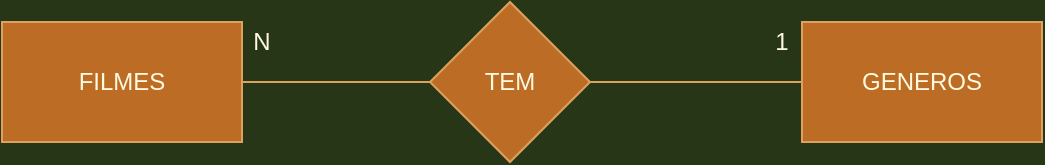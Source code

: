 <mxfile version="14.4.2" type="google" pages="2"><diagram id="Cd2d4KN2UQ3XGJ8FMv5c" name="Conceitual"><mxGraphModel dx="1304" dy="804" grid="1" gridSize="10" guides="1" tooltips="1" connect="1" arrows="1" fold="1" page="1" pageScale="1" pageWidth="827" pageHeight="1169" background="#283618" math="0" shadow="0"><root><mxCell id="0"/><mxCell id="1" parent="0"/><mxCell id="gsqaq725Ffqy954qW4DC-1" value="FILMES" style="rounded=0;whiteSpace=wrap;html=1;fillColor=#BC6C25;strokeColor=#DDA15E;fontColor=#FEFAE0;" parent="1" vertex="1"><mxGeometry x="160" y="210" width="120" height="60" as="geometry"/></mxCell><mxCell id="gsqaq725Ffqy954qW4DC-2" value="GENEROS" style="rounded=0;whiteSpace=wrap;html=1;fillColor=#BC6C25;strokeColor=#DDA15E;fontColor=#FEFAE0;" parent="1" vertex="1"><mxGeometry x="560" y="210" width="120" height="60" as="geometry"/></mxCell><mxCell id="gsqaq725Ffqy954qW4DC-4" style="edgeStyle=orthogonalEdgeStyle;rounded=0;orthogonalLoop=1;jettySize=auto;html=1;exitX=1;exitY=0.5;exitDx=0;exitDy=0;entryX=0;entryY=0.5;entryDx=0;entryDy=0;endArrow=none;endFill=0;labelBackgroundColor=#283618;strokeColor=#DDA15E;fontColor=#FEFAE0;" parent="1" source="gsqaq725Ffqy954qW4DC-3" target="gsqaq725Ffqy954qW4DC-2" edge="1"><mxGeometry relative="1" as="geometry"/></mxCell><mxCell id="gsqaq725Ffqy954qW4DC-5" style="edgeStyle=orthogonalEdgeStyle;rounded=0;orthogonalLoop=1;jettySize=auto;html=1;exitX=0;exitY=0.5;exitDx=0;exitDy=0;entryX=1;entryY=0.5;entryDx=0;entryDy=0;endArrow=none;endFill=0;labelBackgroundColor=#283618;strokeColor=#DDA15E;fontColor=#FEFAE0;" parent="1" source="gsqaq725Ffqy954qW4DC-3" target="gsqaq725Ffqy954qW4DC-1" edge="1"><mxGeometry relative="1" as="geometry"/></mxCell><mxCell id="gsqaq725Ffqy954qW4DC-3" value="TEM" style="rhombus;whiteSpace=wrap;html=1;fillColor=#BC6C25;strokeColor=#DDA15E;fontColor=#FEFAE0;" parent="1" vertex="1"><mxGeometry x="374" y="200" width="80" height="80" as="geometry"/></mxCell><mxCell id="gsqaq725Ffqy954qW4DC-6" value="N" style="text;html=1;strokeColor=none;fillColor=none;align=center;verticalAlign=middle;whiteSpace=wrap;rounded=0;fontColor=#FEFAE0;" parent="1" vertex="1"><mxGeometry x="270" y="210" width="40" height="20" as="geometry"/></mxCell><mxCell id="gsqaq725Ffqy954qW4DC-7" value="1" style="text;html=1;strokeColor=none;fillColor=none;align=center;verticalAlign=middle;whiteSpace=wrap;rounded=0;fontColor=#FEFAE0;" parent="1" vertex="1"><mxGeometry x="530" y="210" width="40" height="20" as="geometry"/></mxCell></root></mxGraphModel></diagram><diagram id="MIJ0lhFVROYy-TiqHTCc" name="Lógico"><mxGraphModel dx="1304" dy="804" grid="1" gridSize="10" guides="1" tooltips="1" connect="1" arrows="1" fold="1" page="1" pageScale="1" pageWidth="827" pageHeight="1169" background="#114B5F" math="0" shadow="0"><root><mxCell id="IoxpiQuwvRuyn5_SBEX1-0"/><mxCell id="IoxpiQuwvRuyn5_SBEX1-1" parent="IoxpiQuwvRuyn5_SBEX1-0"/><mxCell id="1xiQQHZmcu785M_fPQAr-0" value="Generos" style="shape=table;startSize=30;container=1;collapsible=1;childLayout=tableLayout;fixedRows=1;rowLines=0;fontStyle=1;align=center;resizeLast=1;rounded=0;sketch=0;fillColor=#F45B69;fontColor=#E4FDE1;strokeColor=#028090;" vertex="1" parent="IoxpiQuwvRuyn5_SBEX1-1"><mxGeometry x="140" y="190" width="180" height="100" as="geometry"/></mxCell><mxCell id="1xiQQHZmcu785M_fPQAr-1" value="" style="shape=partialRectangle;collapsible=0;dropTarget=0;pointerEvents=0;fillColor=none;top=0;left=0;bottom=1;right=0;points=[[0,0.5],[1,0.5]];portConstraint=eastwest;fontColor=#E4FDE1;strokeColor=#028090;" vertex="1" parent="1xiQQHZmcu785M_fPQAr-0"><mxGeometry y="30" width="180" height="30" as="geometry"/></mxCell><mxCell id="1xiQQHZmcu785M_fPQAr-2" value="PK" style="shape=partialRectangle;connectable=0;fillColor=none;top=0;left=0;bottom=0;right=0;fontStyle=1;overflow=hidden;fontColor=#E4FDE1;strokeColor=#028090;" vertex="1" parent="1xiQQHZmcu785M_fPQAr-1"><mxGeometry width="30" height="30" as="geometry"/></mxCell><mxCell id="1xiQQHZmcu785M_fPQAr-3" value="idGenero" style="shape=partialRectangle;connectable=0;fillColor=none;top=0;left=0;bottom=0;right=0;align=left;spacingLeft=6;fontStyle=5;overflow=hidden;fontColor=#E4FDE1;strokeColor=#028090;" vertex="1" parent="1xiQQHZmcu785M_fPQAr-1"><mxGeometry x="30" width="150" height="30" as="geometry"/></mxCell><mxCell id="1xiQQHZmcu785M_fPQAr-4" value="" style="shape=partialRectangle;collapsible=0;dropTarget=0;pointerEvents=0;fillColor=none;top=0;left=0;bottom=0;right=0;points=[[0,0.5],[1,0.5]];portConstraint=eastwest;fontColor=#E4FDE1;strokeColor=#028090;" vertex="1" parent="1xiQQHZmcu785M_fPQAr-0"><mxGeometry y="60" width="180" height="30" as="geometry"/></mxCell><mxCell id="1xiQQHZmcu785M_fPQAr-5" value="" style="shape=partialRectangle;connectable=0;fillColor=none;top=0;left=0;bottom=0;right=0;editable=1;overflow=hidden;fontColor=#E4FDE1;strokeColor=#028090;" vertex="1" parent="1xiQQHZmcu785M_fPQAr-4"><mxGeometry width="30" height="30" as="geometry"/></mxCell><mxCell id="1xiQQHZmcu785M_fPQAr-6" value="Nome" style="shape=partialRectangle;connectable=0;fillColor=none;top=0;left=0;bottom=0;right=0;align=left;spacingLeft=6;overflow=hidden;fontColor=#E4FDE1;strokeColor=#028090;" vertex="1" parent="1xiQQHZmcu785M_fPQAr-4"><mxGeometry x="30" width="150" height="30" as="geometry"/></mxCell><mxCell id="1xiQQHZmcu785M_fPQAr-13" value="Filmes" style="shape=table;startSize=30;container=1;collapsible=1;childLayout=tableLayout;fixedRows=1;rowLines=0;fontStyle=1;align=center;resizeLast=1;rounded=0;sketch=0;strokeColor=#028090;fillColor=#F45B69;fontColor=#E4FDE1;" vertex="1" parent="IoxpiQuwvRuyn5_SBEX1-1"><mxGeometry x="450" y="190" width="160" height="130" as="geometry"><mxRectangle x="450" y="190" width="70" height="30" as="alternateBounds"/></mxGeometry></mxCell><mxCell id="1xiQQHZmcu785M_fPQAr-14" value="" style="shape=partialRectangle;collapsible=0;dropTarget=0;pointerEvents=0;fillColor=none;top=0;left=0;bottom=1;right=0;points=[[0,0.5],[1,0.5]];portConstraint=eastwest;fontColor=#E4FDE1;strokeColor=#028090;" vertex="1" parent="1xiQQHZmcu785M_fPQAr-13"><mxGeometry y="30" width="160" height="30" as="geometry"/></mxCell><mxCell id="1xiQQHZmcu785M_fPQAr-15" value="PK" style="shape=partialRectangle;connectable=0;fillColor=none;top=0;left=0;bottom=0;right=0;fontStyle=1;overflow=hidden;fontColor=#E4FDE1;strokeColor=#028090;" vertex="1" parent="1xiQQHZmcu785M_fPQAr-14"><mxGeometry width="30" height="30" as="geometry"/></mxCell><mxCell id="1xiQQHZmcu785M_fPQAr-16" value="idFilme" style="shape=partialRectangle;connectable=0;fillColor=none;top=0;left=0;bottom=0;right=0;align=left;spacingLeft=6;fontStyle=5;overflow=hidden;fontColor=#E4FDE1;strokeColor=#028090;" vertex="1" parent="1xiQQHZmcu785M_fPQAr-14"><mxGeometry x="30" width="130" height="30" as="geometry"/></mxCell><mxCell id="1xiQQHZmcu785M_fPQAr-26" value="" style="shape=partialRectangle;collapsible=0;dropTarget=0;pointerEvents=0;fillColor=none;top=0;left=0;bottom=1;right=0;points=[[0,0.5],[1,0.5]];portConstraint=eastwest;fontColor=#E4FDE1;strokeColor=#028090;" vertex="1" parent="1xiQQHZmcu785M_fPQAr-13"><mxGeometry y="60" width="160" height="30" as="geometry"/></mxCell><mxCell id="1xiQQHZmcu785M_fPQAr-27" value="FK" style="shape=partialRectangle;connectable=0;fillColor=none;top=0;left=0;bottom=0;right=0;fontStyle=1;overflow=hidden;fontColor=#E4FDE1;strokeColor=#028090;" vertex="1" parent="1xiQQHZmcu785M_fPQAr-26"><mxGeometry width="30" height="30" as="geometry"/></mxCell><mxCell id="1xiQQHZmcu785M_fPQAr-28" value="idGenero" style="shape=partialRectangle;connectable=0;fillColor=none;top=0;left=0;bottom=0;right=0;align=left;spacingLeft=6;fontStyle=5;overflow=hidden;fontColor=#E4FDE1;strokeColor=#028090;" vertex="1" parent="1xiQQHZmcu785M_fPQAr-26"><mxGeometry x="30" width="130" height="30" as="geometry"/></mxCell><mxCell id="1xiQQHZmcu785M_fPQAr-17" value="" style="shape=partialRectangle;collapsible=0;dropTarget=0;pointerEvents=0;fillColor=none;top=0;left=0;bottom=0;right=0;points=[[0,0.5],[1,0.5]];portConstraint=eastwest;fontColor=#E4FDE1;strokeColor=#028090;" vertex="1" parent="1xiQQHZmcu785M_fPQAr-13"><mxGeometry y="90" width="160" height="30" as="geometry"/></mxCell><mxCell id="1xiQQHZmcu785M_fPQAr-18" value="" style="shape=partialRectangle;connectable=0;fillColor=none;top=0;left=0;bottom=0;right=0;editable=1;overflow=hidden;fontColor=#E4FDE1;strokeColor=#028090;" vertex="1" parent="1xiQQHZmcu785M_fPQAr-17"><mxGeometry width="30" height="30" as="geometry"/></mxCell><mxCell id="1xiQQHZmcu785M_fPQAr-19" value="Título" style="shape=partialRectangle;connectable=0;fillColor=none;top=0;left=0;bottom=0;right=0;align=left;spacingLeft=6;overflow=hidden;fontColor=#E4FDE1;strokeColor=#028090;" vertex="1" parent="1xiQQHZmcu785M_fPQAr-17"><mxGeometry x="30" width="130" height="30" as="geometry"/></mxCell><mxCell id="6YGl4X1MobkOb3LfHJqk-0" value="" style="edgeStyle=entityRelationEdgeStyle;fontSize=12;html=1;endArrow=ERoneToMany;strokeColor=#028090;fillColor=#F45B69;labelBackgroundColor=#114B5F;fontColor=#E4FDE1;" edge="1" parent="IoxpiQuwvRuyn5_SBEX1-1" source="1xiQQHZmcu785M_fPQAr-1" target="1xiQQHZmcu785M_fPQAr-26"><mxGeometry width="100" height="100" relative="1" as="geometry"><mxPoint x="360" y="580" as="sourcePoint"/><mxPoint x="460" y="480" as="targetPoint"/></mxGeometry></mxCell></root></mxGraphModel></diagram></mxfile>
